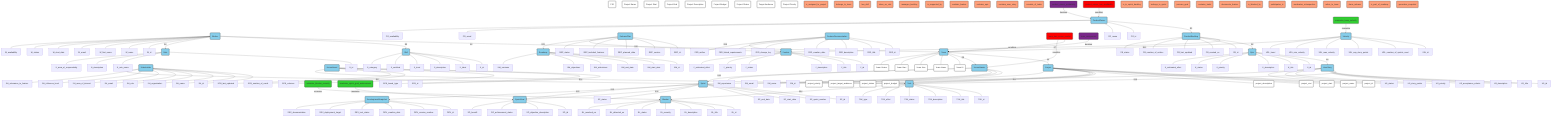 graph TD
    %% Entities
    classDef entity fill:#87CEEB,stroke:#333,stroke-width:2px;
    classDef attribute fill:#FFFFFF,stroke:#333,stroke-width:2px;
    classDef relation fill:#FFA07A,stroke:#333,stroke-width:2px;
    classDef goal fill:#32CD32,stroke:#333,stroke-width:2px;
    classDef condition fill:#FF0000,stroke:#333,stroke-width:2px;
    classDef decisionVariable fill:#7A288A,stroke:#333,stroke-width:2px;

    %% Entities
    P(Project):::entity
    T(Team):::entity
    W(Worker):::entity
    F(Feature):::entity
    S(Skill):::entity
    R(Role):::entity
    PO(ProductOwner):::entity
    SM(ScrumMaster):::entity
    PB(ProductBacklog):::entity
    SP(Sprint):::entity
    SG(SprintGoal):::entity
    E(Epic):::entity
    US(UserStory):::entity
    TSK(Task):::entity
    DEV(DevelopmentSnapshot):::entity
    BL(Blocker):::entity
    SH(Stakeholder):::entity
    VEL(Velocity):::entity
    REP(ReleasePlan):::entity
    RM(Roadmap):::entity
    SCB(ScrumBoard):::entity
    FED(FeatureDocumentation):::entity

    %% Attributes
    P_id(P ID):::attribute
    P_name(Project Name):::attribute
    P_project_start(Project Start):::attribute
    P_project_end(Project End):::attribute
    P_description(Project Description):::attribute
    P_budget(Project Budget):::attribute
    P_status(Project Status):::attribute
    P_target_audience(Target Audience):::attribute
    P_priority(Project Priority):::attribute

    T_id(Team ID):::attribute
    T_name(Team Name):::attribute
    T_team_size(Team Size):::attribute
    T_team_start(Team Start):::attribute
    T_team_status(Team Status):::attribute

    %% Relations
    R1(is_assigned_to_project):::relation
    T -->|R1| P
    R2(belongs_to_team):::relation
    W -->|R2| T
    R3(has_skill):::relation
    W -->|R3| S
    R4(takes_on_role):::relation
    W -->|R4| R
    R5(manages_backlog):::relation
    PO -->|R5| PB
    R6(is_supported_by):::relation
    T -->|R6| SM
    R7(contains_feature):::relation
    PB -->|R7| F
    R8(contains_epic):::relation
    PB -->|R8| E
    R9(contains_user_story):::relation
    E -->|R9| US
    R10(consists_of_tasks):::relation
    US -->|R10| TSK

    A1(project_id):::attribute
    A2(project_name):::attribute
    A3(project_start):::attribute
    A4(project_end):::attribute
    A5(project_description):::attribute
    A6(project_budget):::attribute
    A7(project_status):::attribute
    A8(project_target_audience):::attribute
    A9(project_priority):::attribute
    P --- A1
    P --- A2
    P --- A3
    P --- A4
    P --- A5
    P --- A6
    P --- A7
    P --- A8
    P --- A9

    %% Goals
    G0(maximize_team_velocity):::goal
    G1(minimize_blocker_severity):::goal
    G2(maximize_sprint_goal_achievement):::goal
    G0 -->|maximize| VEL
    G1 -->|minimize| BL
    G2 -->|maximize| SG

    %% Conditions
    C0(team_has_scrum_master):::condition
    C1(product_owner_has_availability):::condition
    C0 -->|condition| T
    C0 -->|condition| SM
    C1 -->|condition| PO

    %% Decision Variables
    D0(team_assignment):::decisionVariable
    D1(product_owner_availability):::decisionVariable
    D0 -->|decision| T
    D1 -->|decision| PO

    %% More connections...
    T --- T_id
    T --- T_name
    T --- T_team_size
    T --- T_team_start
    T --- T_team_status
    W --- W_id
    W --- W_name
    W --- W_first_name
    W --- W_email
    W --- W_start_date
    W --- W_status
    W --- W_availability
    F --- F_id
    F --- F_title
    F --- F_description
    F --- F_status
    F --- F_priority
    F --- F_estimated_effort
    S --- S_id
    S --- S_label
    S --- S_description
    S --- S_level
    S --- S_certified
    S --- S_category
    R --- R_id
    R --- R_role_name
    R --- R_description
    R --- R_area_of_responsibility
    PO --- PO_id
    PO --- PO_name
    PO --- PO_email
    PO --- PO_availability
    SM --- SM_id
    SM --- SM_name
    SM --- SM_email
    SM --- SM_experience
    PB --- PB_id
    PB --- PB_created_on
    PB --- PB_last_updated
    PB --- PB_number_of_entries
    PB --- PB_status
    SP --- SP_id
    SP --- SP_sprint_number
    SP --- SP_start_date
    SP --- SP_end_date
    SP --- SP_status
    SG --- SG_id
    SG --- SG_objective_description
    SG --- SG_achievement_status
    SG --- SG_benefit
    E --- E_id
    E --- E_title
    E --- E_description
    E --- E_priority
    E --- E_status
    E --- E_estimated_effort
    US --- US_id
    US --- US_title
    US --- US_description
    US --- US_acceptance_criteria
    US --- US_priority
    US --- US_story_points
    US --- US_status
    TSK --- TSK_id
    TSK --- TSK_title
    TSK --- TSK_description
    TSK --- TSK_status
    TSK --- TSK_effort
    TSK --- TSK_type
    DEV --- DEV_id
    DEV --- DEV_version_number
    DEV --- DEV_creation_date
    DEV --- DEV_test_status
    DEV --- DEV_deployment_target
    DEV --- DEV_documentation
    BL --- BL_id
    BL --- BL_title
    BL --- BL_description
    BL --- BL_severity
    BL --- BL_status
    BL --- BL_detected_on
    BL --- BL_resolved_on
    SH --- SH_id
    SH --- SH_name
    SH --- SH_organization
    SH --- SH_role
    SH --- SH_email
    SH --- SH_area_of_interest
    SH --- SH_influence_level
    SH --- SH_relevance_to_feature
    VEL --- VEL_id
    VEL --- VEL_number_of_sprints_used
    VEL --- VEL_avg_story_points
    VEL --- VEL_max_velocity
    VEL --- VEL_min_velocity
    VEL --- VEL_trend
    REP --- REP_id
    REP --- REP_version
    REP --- REP_planned_date
    REP --- REP_included_features
    REP --- REP_status
    RM --- RM_id
    RM --- RM_start_date
    RM --- RM_end_date
    RM --- RM_milestones
    RM --- RM_objectives
    RM --- RM_versions
    SCB --- SCB_id
    SCB --- SCB_board_type
    SCB --- SCB_columns
    SCB --- SCB_number_of_cards
    SCB --- SCB_last_updated
    FED --- FED_id
    FED --- FED_title
    FED --- FED_description
    FED --- FED_creation_date
    FED --- FED_change_log
    FED --- FED_linked_requirements
    FED --- FED_author

    %% More relations...
    R11(is_in_sprint_backlog):::relation
    US -->|R11| SP
    R12(belongs_to_sprint):::relation
    SP -->|R12| SG
    R13(pursues_goal):::relation
    SP -->|R13| SG
    R14(contains_tasks):::relation
    SCB -->|R14| TSK
    R15(documents_feature):::relation
    FED -->|R15| F
    R16(is_blocked_by):::relation
    TSK -->|R16| BL
    R17(participates_in):::relation
    SH -->|R17| SP
    R18(moderates_retrospective):::relation
    SM -->|R18| SP
    R19(refers_to_team):::relation
    VEL -->|R19| T
    R20(plans_release):::relation
    REP -->|R20| F
    R21(is_part_of_roadmap):::relation
    REP -->|R21| RM
    R22(generates_snapshot):::relation
    SP -->|R22| DEV